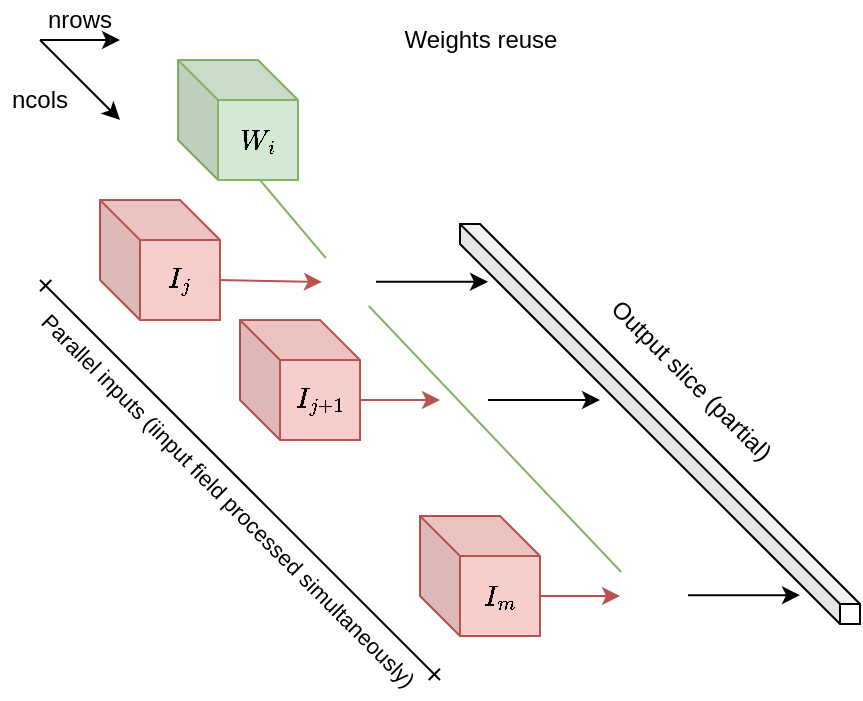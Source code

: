 <mxfile version="14.2.4" type="device"><diagram id="I5fhe5XFKbPEjw1CQDAn" name="Page-1"><mxGraphModel dx="1422" dy="736" grid="1" gridSize="10" guides="1" tooltips="1" connect="1" arrows="1" fold="1" page="1" pageScale="1" pageWidth="1169" pageHeight="827" math="1" shadow="0"><root><mxCell id="0"/><mxCell id="1" parent="0"/><mxCell id="KKzuxdtbR2nL4gaFR80y-128" value="" style="endArrow=none;html=1;fillColor=#d5e8d4;strokeColor=#82b366;" parent="1" source="KKzuxdtbR2nL4gaFR80y-142" target="KKzuxdtbR2nL4gaFR80y-141" edge="1"><mxGeometry width="50" height="50" relative="1" as="geometry"><mxPoint x="750" y="570" as="sourcePoint"/><mxPoint x="490" y="290" as="targetPoint"/></mxGeometry></mxCell><mxCell id="KKzuxdtbR2nL4gaFR80y-129" value="$$I_j$$" style="shape=cube;whiteSpace=wrap;html=1;boundedLbl=1;backgroundOutline=1;darkOpacity=0.05;darkOpacity2=0.1;fillColor=#f8cecc;strokeColor=#b85450;" parent="1" vertex="1"><mxGeometry x="430" y="320" width="60" height="60" as="geometry"/></mxCell><mxCell id="KKzuxdtbR2nL4gaFR80y-130" value="$$W_i$$" style="shape=cube;whiteSpace=wrap;html=1;boundedLbl=1;backgroundOutline=1;darkOpacity=0.05;darkOpacity2=0.1;fillColor=#d5e8d4;strokeColor=#82b366;" parent="1" vertex="1"><mxGeometry x="469" y="250" width="60" height="60" as="geometry"/></mxCell><mxCell id="KKzuxdtbR2nL4gaFR80y-131" value="Weights reuse" style="text;html=1;strokeColor=none;fillColor=none;align=center;verticalAlign=middle;whiteSpace=wrap;rounded=0;" parent="1" vertex="1"><mxGeometry x="579.5" y="230" width="81" height="20" as="geometry"/></mxCell><mxCell id="KKzuxdtbR2nL4gaFR80y-132" style="edgeStyle=orthogonalEdgeStyle;rounded=0;orthogonalLoop=1;jettySize=auto;html=1;exitX=0;exitY=0;exitDx=60;exitDy=40;exitPerimeter=0;entryX=0.5;entryY=1;entryDx=0;entryDy=0;fillColor=#f8cecc;strokeColor=#b85450;" parent="1" source="KKzuxdtbR2nL4gaFR80y-133" target="KKzuxdtbR2nL4gaFR80y-139" edge="1"><mxGeometry relative="1" as="geometry"/></mxCell><mxCell id="KKzuxdtbR2nL4gaFR80y-133" value="$$I_{j+1}$$" style="shape=cube;whiteSpace=wrap;html=1;boundedLbl=1;backgroundOutline=1;darkOpacity=0.05;darkOpacity2=0.1;fillColor=#f8cecc;strokeColor=#b85450;" parent="1" vertex="1"><mxGeometry x="500" y="380" width="60" height="60" as="geometry"/></mxCell><mxCell id="KKzuxdtbR2nL4gaFR80y-134" style="edgeStyle=orthogonalEdgeStyle;rounded=0;orthogonalLoop=1;jettySize=auto;html=1;exitX=0;exitY=0;exitDx=60;exitDy=40;exitPerimeter=0;endArrow=classic;endFill=1;fillColor=#f8cecc;strokeColor=#b85450;" parent="1" source="KKzuxdtbR2nL4gaFR80y-135" target="KKzuxdtbR2nL4gaFR80y-142" edge="1"><mxGeometry relative="1" as="geometry"/></mxCell><mxCell id="KKzuxdtbR2nL4gaFR80y-135" value="$$I_m$$" style="shape=cube;whiteSpace=wrap;html=1;boundedLbl=1;backgroundOutline=1;darkOpacity=0.05;darkOpacity2=0.1;fillColor=#f8cecc;strokeColor=#b85450;" parent="1" vertex="1"><mxGeometry x="590" y="478" width="60" height="60" as="geometry"/></mxCell><mxCell id="KKzuxdtbR2nL4gaFR80y-136" value="" style="shape=cube;whiteSpace=wrap;html=1;boundedLbl=1;backgroundOutline=1;darkOpacity=0.05;darkOpacity2=0.1;size=190;" parent="1" vertex="1"><mxGeometry x="610" y="332" width="200" height="200" as="geometry"/></mxCell><mxCell id="KKzuxdtbR2nL4gaFR80y-137" value="" style="endArrow=classic;html=1;entryX=0.5;entryY=1;entryDx=0;entryDy=0;exitX=0;exitY=0;exitDx=60;exitDy=40;exitPerimeter=0;endFill=1;fillColor=#f8cecc;strokeColor=#b85450;" parent="1" source="KKzuxdtbR2nL4gaFR80y-129" target="KKzuxdtbR2nL4gaFR80y-141" edge="1"><mxGeometry width="50" height="50" relative="1" as="geometry"><mxPoint x="390" y="440" as="sourcePoint"/><mxPoint x="440" y="390" as="targetPoint"/></mxGeometry></mxCell><mxCell id="KKzuxdtbR2nL4gaFR80y-138" style="edgeStyle=orthogonalEdgeStyle;rounded=0;orthogonalLoop=1;jettySize=auto;html=1;exitX=0.5;exitY=0;exitDx=0;exitDy=0;endArrow=classic;endFill=1;" parent="1" source="KKzuxdtbR2nL4gaFR80y-139" edge="1"><mxGeometry relative="1" as="geometry"><mxPoint x="680" y="420" as="targetPoint"/></mxGeometry></mxCell><mxCell id="KKzuxdtbR2nL4gaFR80y-139" value="" style="shape=image;html=1;verticalAlign=top;verticalLabelPosition=bottom;labelBackgroundColor=#ffffff;imageAspect=0;aspect=fixed;image=https://cdn2.iconfinder.com/data/icons/crystalproject/Open-Office-Icons/stock_draw-sphere.png;direction=south;" parent="1" vertex="1"><mxGeometry x="600" y="408" width="24" height="24" as="geometry"/></mxCell><mxCell id="KKzuxdtbR2nL4gaFR80y-140" value="" style="endArrow=none;html=1;fillColor=#d5e8d4;strokeColor=#82b366;" parent="1" source="KKzuxdtbR2nL4gaFR80y-141" edge="1"><mxGeometry width="50" height="50" relative="1" as="geometry"><mxPoint x="750" y="570" as="sourcePoint"/><mxPoint x="510" y="310" as="targetPoint"/></mxGeometry></mxCell><mxCell id="KKzuxdtbR2nL4gaFR80y-141" value="" style="shape=image;html=1;verticalAlign=top;verticalLabelPosition=bottom;labelBackgroundColor=#ffffff;imageAspect=0;aspect=fixed;image=https://cdn2.iconfinder.com/data/icons/crystalproject/Open-Office-Icons/stock_draw-sphere.png;direction=south;" parent="1" vertex="1"><mxGeometry x="541" y="349" width="24" height="24" as="geometry"/></mxCell><mxCell id="KKzuxdtbR2nL4gaFR80y-142" value="" style="shape=image;html=1;verticalAlign=top;verticalLabelPosition=bottom;labelBackgroundColor=#ffffff;imageAspect=0;aspect=fixed;image=https://cdn2.iconfinder.com/data/icons/crystalproject/Open-Office-Icons/stock_draw-sphere.png;direction=south;" parent="1" vertex="1"><mxGeometry x="690" y="506" width="24" height="24" as="geometry"/></mxCell><mxCell id="KKzuxdtbR2nL4gaFR80y-143" style="edgeStyle=orthogonalEdgeStyle;rounded=0;orthogonalLoop=1;jettySize=auto;html=1;exitX=0.5;exitY=0;exitDx=0;exitDy=0;endArrow=classic;endFill=1;" parent="1" edge="1"><mxGeometry relative="1" as="geometry"><mxPoint x="724" y="517.58" as="sourcePoint"/><mxPoint x="780" y="517.58" as="targetPoint"/></mxGeometry></mxCell><mxCell id="KKzuxdtbR2nL4gaFR80y-144" style="edgeStyle=orthogonalEdgeStyle;rounded=0;orthogonalLoop=1;jettySize=auto;html=1;exitX=0.5;exitY=0;exitDx=0;exitDy=0;endArrow=classic;endFill=1;" parent="1" edge="1"><mxGeometry relative="1" as="geometry"><mxPoint x="568" y="360.88" as="sourcePoint"/><mxPoint x="624.0" y="360.88" as="targetPoint"/></mxGeometry></mxCell><mxCell id="KKzuxdtbR2nL4gaFR80y-145" value="Output slice (partial)" style="text;html=1;strokeColor=none;fillColor=none;align=center;verticalAlign=middle;whiteSpace=wrap;rounded=0;rotation=45;" parent="1" vertex="1"><mxGeometry x="660.5" y="398.84" width="130" height="22.32" as="geometry"/></mxCell><mxCell id="ZBIMu_MP08rBAsVa2DZL-1" value="" style="endArrow=classic;html=1;" edge="1" parent="1"><mxGeometry width="50" height="50" relative="1" as="geometry"><mxPoint x="400" y="240" as="sourcePoint"/><mxPoint x="440" y="240" as="targetPoint"/></mxGeometry></mxCell><mxCell id="ZBIMu_MP08rBAsVa2DZL-2" value="" style="endArrow=classic;html=1;" edge="1" parent="1"><mxGeometry width="50" height="50" relative="1" as="geometry"><mxPoint x="400" y="240" as="sourcePoint"/><mxPoint x="440" y="280" as="targetPoint"/></mxGeometry></mxCell><mxCell id="ZBIMu_MP08rBAsVa2DZL-3" value="ncols" style="text;html=1;strokeColor=none;fillColor=none;align=center;verticalAlign=middle;whiteSpace=wrap;rounded=0;" vertex="1" parent="1"><mxGeometry x="380" y="260" width="40" height="20" as="geometry"/></mxCell><mxCell id="ZBIMu_MP08rBAsVa2DZL-4" value="nrows" style="text;html=1;strokeColor=none;fillColor=none;align=center;verticalAlign=middle;whiteSpace=wrap;rounded=0;" vertex="1" parent="1"><mxGeometry x="400" y="220" width="40" height="20" as="geometry"/></mxCell><mxCell id="ZBIMu_MP08rBAsVa2DZL-6" value="" style="endArrow=ERone;html=1;endFill=0;startArrow=ERone;startFill=0;" edge="1" parent="1"><mxGeometry width="50" height="50" relative="1" as="geometry"><mxPoint x="600" y="560" as="sourcePoint"/><mxPoint x="400" y="360" as="targetPoint"/></mxGeometry></mxCell><mxCell id="ZBIMu_MP08rBAsVa2DZL-7" value="Parallel inputs (iinput field processed simultaneously)" style="edgeLabel;html=1;align=center;verticalAlign=middle;resizable=0;points=[];rotation=45;" vertex="1" connectable="0" parent="ZBIMu_MP08rBAsVa2DZL-6"><mxGeometry x="0.113" relative="1" as="geometry"><mxPoint x="5.38" y="20.92" as="offset"/></mxGeometry></mxCell></root></mxGraphModel></diagram></mxfile>